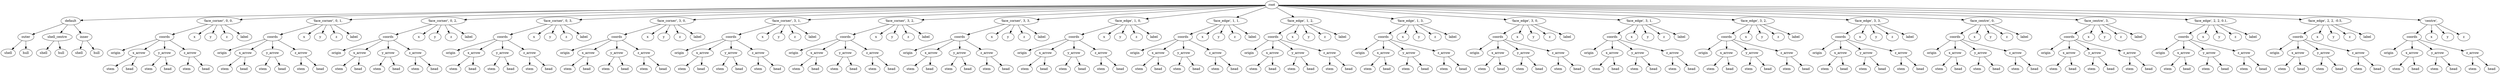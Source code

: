 digraph default {
    root_692 [label="root"];
    default_693 [label="default"];
    outer_694 [label="outer"];
    shell_695 [label="shell"];
    hull_696 [label="hull"];
    shell_centre_697 [label="shell_centre"];
    shell_698 [label="shell"];
    hull_699 [label="hull"];
    inner_700 [label="inner"];
    shell_701 [label="shell"];
    hull_702 [label="hull"];
    703 [label="'face_corner',\ 0,\ 0,\ "];
    coords_704 [label="coords"];
    origin_705 [label="origin"];
    x_arrow_706 [label="x_arrow"];
    stem_707 [label="stem"];
    head_708 [label="head"];
    y_arrow_709 [label="y_arrow"];
    stem_710 [label="stem"];
    head_711 [label="head"];
    z_arrow_712 [label="z_arrow"];
    stem_713 [label="stem"];
    head_714 [label="head"];
    x_715 [label="x"];
    y_716 [label="y"];
    z_717 [label="z"];
    label_718 [label="label"];
    719 [label="'face_corner',\ 0,\ 1,\ "];
    coords_720 [label="coords"];
    origin_721 [label="origin"];
    x_arrow_722 [label="x_arrow"];
    stem_723 [label="stem"];
    head_724 [label="head"];
    y_arrow_725 [label="y_arrow"];
    stem_726 [label="stem"];
    head_727 [label="head"];
    z_arrow_728 [label="z_arrow"];
    stem_729 [label="stem"];
    head_730 [label="head"];
    x_731 [label="x"];
    y_732 [label="y"];
    z_733 [label="z"];
    label_734 [label="label"];
    735 [label="'face_corner',\ 0,\ 2,\ "];
    coords_736 [label="coords"];
    origin_737 [label="origin"];
    x_arrow_738 [label="x_arrow"];
    stem_739 [label="stem"];
    head_740 [label="head"];
    y_arrow_741 [label="y_arrow"];
    stem_742 [label="stem"];
    head_743 [label="head"];
    z_arrow_744 [label="z_arrow"];
    stem_745 [label="stem"];
    head_746 [label="head"];
    x_747 [label="x"];
    y_748 [label="y"];
    z_749 [label="z"];
    label_750 [label="label"];
    751 [label="'face_corner',\ 0,\ 3,\ "];
    coords_752 [label="coords"];
    origin_753 [label="origin"];
    x_arrow_754 [label="x_arrow"];
    stem_755 [label="stem"];
    head_756 [label="head"];
    y_arrow_757 [label="y_arrow"];
    stem_758 [label="stem"];
    head_759 [label="head"];
    z_arrow_760 [label="z_arrow"];
    stem_761 [label="stem"];
    head_762 [label="head"];
    x_763 [label="x"];
    y_764 [label="y"];
    z_765 [label="z"];
    label_766 [label="label"];
    767 [label="'face_corner',\ 3,\ 0,\ "];
    coords_768 [label="coords"];
    origin_769 [label="origin"];
    x_arrow_770 [label="x_arrow"];
    stem_771 [label="stem"];
    head_772 [label="head"];
    y_arrow_773 [label="y_arrow"];
    stem_774 [label="stem"];
    head_775 [label="head"];
    z_arrow_776 [label="z_arrow"];
    stem_777 [label="stem"];
    head_778 [label="head"];
    x_779 [label="x"];
    y_780 [label="y"];
    z_781 [label="z"];
    label_782 [label="label"];
    783 [label="'face_corner',\ 3,\ 1,\ "];
    coords_784 [label="coords"];
    origin_785 [label="origin"];
    x_arrow_786 [label="x_arrow"];
    stem_787 [label="stem"];
    head_788 [label="head"];
    y_arrow_789 [label="y_arrow"];
    stem_790 [label="stem"];
    head_791 [label="head"];
    z_arrow_792 [label="z_arrow"];
    stem_793 [label="stem"];
    head_794 [label="head"];
    x_795 [label="x"];
    y_796 [label="y"];
    z_797 [label="z"];
    label_798 [label="label"];
    799 [label="'face_corner',\ 3,\ 2,\ "];
    coords_800 [label="coords"];
    origin_801 [label="origin"];
    x_arrow_802 [label="x_arrow"];
    stem_803 [label="stem"];
    head_804 [label="head"];
    y_arrow_805 [label="y_arrow"];
    stem_806 [label="stem"];
    head_807 [label="head"];
    z_arrow_808 [label="z_arrow"];
    stem_809 [label="stem"];
    head_810 [label="head"];
    x_811 [label="x"];
    y_812 [label="y"];
    z_813 [label="z"];
    label_814 [label="label"];
    815 [label="'face_corner',\ 3,\ 3,\ "];
    coords_816 [label="coords"];
    origin_817 [label="origin"];
    x_arrow_818 [label="x_arrow"];
    stem_819 [label="stem"];
    head_820 [label="head"];
    y_arrow_821 [label="y_arrow"];
    stem_822 [label="stem"];
    head_823 [label="head"];
    z_arrow_824 [label="z_arrow"];
    stem_825 [label="stem"];
    head_826 [label="head"];
    x_827 [label="x"];
    y_828 [label="y"];
    z_829 [label="z"];
    label_830 [label="label"];
    831 [label="'face_edge',\ 1,\ 0,\ "];
    coords_832 [label="coords"];
    origin_833 [label="origin"];
    x_arrow_834 [label="x_arrow"];
    stem_835 [label="stem"];
    head_836 [label="head"];
    y_arrow_837 [label="y_arrow"];
    stem_838 [label="stem"];
    head_839 [label="head"];
    z_arrow_840 [label="z_arrow"];
    stem_841 [label="stem"];
    head_842 [label="head"];
    x_843 [label="x"];
    y_844 [label="y"];
    z_845 [label="z"];
    label_846 [label="label"];
    847 [label="'face_edge',\ 1,\ 1,\ "];
    coords_848 [label="coords"];
    origin_849 [label="origin"];
    x_arrow_850 [label="x_arrow"];
    stem_851 [label="stem"];
    head_852 [label="head"];
    y_arrow_853 [label="y_arrow"];
    stem_854 [label="stem"];
    head_855 [label="head"];
    z_arrow_856 [label="z_arrow"];
    stem_857 [label="stem"];
    head_858 [label="head"];
    x_859 [label="x"];
    y_860 [label="y"];
    z_861 [label="z"];
    label_862 [label="label"];
    863 [label="'face_edge',\ 1,\ 2,\ "];
    coords_864 [label="coords"];
    origin_865 [label="origin"];
    x_arrow_866 [label="x_arrow"];
    stem_867 [label="stem"];
    head_868 [label="head"];
    y_arrow_869 [label="y_arrow"];
    stem_870 [label="stem"];
    head_871 [label="head"];
    z_arrow_872 [label="z_arrow"];
    stem_873 [label="stem"];
    head_874 [label="head"];
    x_875 [label="x"];
    y_876 [label="y"];
    z_877 [label="z"];
    label_878 [label="label"];
    879 [label="'face_edge',\ 1,\ 3,\ "];
    coords_880 [label="coords"];
    origin_881 [label="origin"];
    x_arrow_882 [label="x_arrow"];
    stem_883 [label="stem"];
    head_884 [label="head"];
    y_arrow_885 [label="y_arrow"];
    stem_886 [label="stem"];
    head_887 [label="head"];
    z_arrow_888 [label="z_arrow"];
    stem_889 [label="stem"];
    head_890 [label="head"];
    x_891 [label="x"];
    y_892 [label="y"];
    z_893 [label="z"];
    label_894 [label="label"];
    895 [label="'face_edge',\ 3,\ 0,\ "];
    coords_896 [label="coords"];
    origin_897 [label="origin"];
    x_arrow_898 [label="x_arrow"];
    stem_899 [label="stem"];
    head_900 [label="head"];
    y_arrow_901 [label="y_arrow"];
    stem_902 [label="stem"];
    head_903 [label="head"];
    z_arrow_904 [label="z_arrow"];
    stem_905 [label="stem"];
    head_906 [label="head"];
    x_907 [label="x"];
    y_908 [label="y"];
    z_909 [label="z"];
    label_910 [label="label"];
    911 [label="'face_edge',\ 3,\ 1,\ "];
    coords_912 [label="coords"];
    origin_913 [label="origin"];
    x_arrow_914 [label="x_arrow"];
    stem_915 [label="stem"];
    head_916 [label="head"];
    y_arrow_917 [label="y_arrow"];
    stem_918 [label="stem"];
    head_919 [label="head"];
    z_arrow_920 [label="z_arrow"];
    stem_921 [label="stem"];
    head_922 [label="head"];
    x_923 [label="x"];
    y_924 [label="y"];
    z_925 [label="z"];
    label_926 [label="label"];
    927 [label="'face_edge',\ 3,\ 2,\ "];
    coords_928 [label="coords"];
    origin_929 [label="origin"];
    x_arrow_930 [label="x_arrow"];
    stem_931 [label="stem"];
    head_932 [label="head"];
    y_arrow_933 [label="y_arrow"];
    stem_934 [label="stem"];
    head_935 [label="head"];
    z_arrow_936 [label="z_arrow"];
    stem_937 [label="stem"];
    head_938 [label="head"];
    x_939 [label="x"];
    y_940 [label="y"];
    z_941 [label="z"];
    label_942 [label="label"];
    943 [label="'face_edge',\ 3,\ 3,\ "];
    coords_944 [label="coords"];
    origin_945 [label="origin"];
    x_arrow_946 [label="x_arrow"];
    stem_947 [label="stem"];
    head_948 [label="head"];
    y_arrow_949 [label="y_arrow"];
    stem_950 [label="stem"];
    head_951 [label="head"];
    z_arrow_952 [label="z_arrow"];
    stem_953 [label="stem"];
    head_954 [label="head"];
    x_955 [label="x"];
    y_956 [label="y"];
    z_957 [label="z"];
    label_958 [label="label"];
    959 [label="'face_centre',\ 0,\ "];
    coords_960 [label="coords"];
    origin_961 [label="origin"];
    x_arrow_962 [label="x_arrow"];
    stem_963 [label="stem"];
    head_964 [label="head"];
    y_arrow_965 [label="y_arrow"];
    stem_966 [label="stem"];
    head_967 [label="head"];
    z_arrow_968 [label="z_arrow"];
    stem_969 [label="stem"];
    head_970 [label="head"];
    x_971 [label="x"];
    y_972 [label="y"];
    z_973 [label="z"];
    label_974 [label="label"];
    975 [label="'face_centre',\ 3,\ "];
    coords_976 [label="coords"];
    origin_977 [label="origin"];
    x_arrow_978 [label="x_arrow"];
    stem_979 [label="stem"];
    head_980 [label="head"];
    y_arrow_981 [label="y_arrow"];
    stem_982 [label="stem"];
    head_983 [label="head"];
    z_arrow_984 [label="z_arrow"];
    stem_985 [label="stem"];
    head_986 [label="head"];
    x_987 [label="x"];
    y_988 [label="y"];
    z_989 [label="z"];
    label_990 [label="label"];
    991 [label="'face_edge',\ 2,\ 2,\ 0\.1,\ "];
    coords_992 [label="coords"];
    origin_993 [label="origin"];
    x_arrow_994 [label="x_arrow"];
    stem_995 [label="stem"];
    head_996 [label="head"];
    y_arrow_997 [label="y_arrow"];
    stem_998 [label="stem"];
    head_999 [label="head"];
    z_arrow_1000 [label="z_arrow"];
    stem_1001 [label="stem"];
    head_1002 [label="head"];
    x_1003 [label="x"];
    y_1004 [label="y"];
    z_1005 [label="z"];
    label_1006 [label="label"];
    1007 [label="'face_edge',\ 2,\ 2,\ \-0\.5,\ "];
    coords_1008 [label="coords"];
    origin_1009 [label="origin"];
    x_arrow_1010 [label="x_arrow"];
    stem_1011 [label="stem"];
    head_1012 [label="head"];
    y_arrow_1013 [label="y_arrow"];
    stem_1014 [label="stem"];
    head_1015 [label="head"];
    z_arrow_1016 [label="z_arrow"];
    stem_1017 [label="stem"];
    head_1018 [label="head"];
    x_1019 [label="x"];
    y_1020 [label="y"];
    z_1021 [label="z"];
    label_1022 [label="label"];
    1023 [label="'centre',\ "];
    coords_1024 [label="coords"];
    origin_1025 [label="origin"];
    x_arrow_1026 [label="x_arrow"];
    stem_1027 [label="stem"];
    head_1028 [label="head"];
    y_arrow_1029 [label="y_arrow"];
    stem_1030 [label="stem"];
    head_1031 [label="head"];
    z_arrow_1032 [label="z_arrow"];
    stem_1033 [label="stem"];
    head_1034 [label="head"];
    x_1035 [label="x"];
    y_1036 [label="y"];
    z_1037 [label="z"];
    root_692 -> default_693;
    default_693 -> outer_694;
    outer_694 -> shell_695;
    outer_694 -> hull_696;
    default_693 -> shell_centre_697;
    shell_centre_697 -> shell_698;
    shell_centre_697 -> hull_699;
    default_693 -> inner_700;
    inner_700 -> shell_701;
    inner_700 -> hull_702;
    root_692 -> 703;
    703 -> coords_704;
    coords_704 -> origin_705;
    coords_704 -> x_arrow_706;
    x_arrow_706 -> stem_707;
    x_arrow_706 -> head_708;
    coords_704 -> y_arrow_709;
    y_arrow_709 -> stem_710;
    y_arrow_709 -> head_711;
    coords_704 -> z_arrow_712;
    z_arrow_712 -> stem_713;
    z_arrow_712 -> head_714;
    703 -> x_715;
    703 -> y_716;
    703 -> z_717;
    703 -> label_718;
    root_692 -> 719;
    719 -> coords_720;
    coords_720 -> origin_721;
    coords_720 -> x_arrow_722;
    x_arrow_722 -> stem_723;
    x_arrow_722 -> head_724;
    coords_720 -> y_arrow_725;
    y_arrow_725 -> stem_726;
    y_arrow_725 -> head_727;
    coords_720 -> z_arrow_728;
    z_arrow_728 -> stem_729;
    z_arrow_728 -> head_730;
    719 -> x_731;
    719 -> y_732;
    719 -> z_733;
    719 -> label_734;
    root_692 -> 735;
    735 -> coords_736;
    coords_736 -> origin_737;
    coords_736 -> x_arrow_738;
    x_arrow_738 -> stem_739;
    x_arrow_738 -> head_740;
    coords_736 -> y_arrow_741;
    y_arrow_741 -> stem_742;
    y_arrow_741 -> head_743;
    coords_736 -> z_arrow_744;
    z_arrow_744 -> stem_745;
    z_arrow_744 -> head_746;
    735 -> x_747;
    735 -> y_748;
    735 -> z_749;
    735 -> label_750;
    root_692 -> 751;
    751 -> coords_752;
    coords_752 -> origin_753;
    coords_752 -> x_arrow_754;
    x_arrow_754 -> stem_755;
    x_arrow_754 -> head_756;
    coords_752 -> y_arrow_757;
    y_arrow_757 -> stem_758;
    y_arrow_757 -> head_759;
    coords_752 -> z_arrow_760;
    z_arrow_760 -> stem_761;
    z_arrow_760 -> head_762;
    751 -> x_763;
    751 -> y_764;
    751 -> z_765;
    751 -> label_766;
    root_692 -> 767;
    767 -> coords_768;
    coords_768 -> origin_769;
    coords_768 -> x_arrow_770;
    x_arrow_770 -> stem_771;
    x_arrow_770 -> head_772;
    coords_768 -> y_arrow_773;
    y_arrow_773 -> stem_774;
    y_arrow_773 -> head_775;
    coords_768 -> z_arrow_776;
    z_arrow_776 -> stem_777;
    z_arrow_776 -> head_778;
    767 -> x_779;
    767 -> y_780;
    767 -> z_781;
    767 -> label_782;
    root_692 -> 783;
    783 -> coords_784;
    coords_784 -> origin_785;
    coords_784 -> x_arrow_786;
    x_arrow_786 -> stem_787;
    x_arrow_786 -> head_788;
    coords_784 -> y_arrow_789;
    y_arrow_789 -> stem_790;
    y_arrow_789 -> head_791;
    coords_784 -> z_arrow_792;
    z_arrow_792 -> stem_793;
    z_arrow_792 -> head_794;
    783 -> x_795;
    783 -> y_796;
    783 -> z_797;
    783 -> label_798;
    root_692 -> 799;
    799 -> coords_800;
    coords_800 -> origin_801;
    coords_800 -> x_arrow_802;
    x_arrow_802 -> stem_803;
    x_arrow_802 -> head_804;
    coords_800 -> y_arrow_805;
    y_arrow_805 -> stem_806;
    y_arrow_805 -> head_807;
    coords_800 -> z_arrow_808;
    z_arrow_808 -> stem_809;
    z_arrow_808 -> head_810;
    799 -> x_811;
    799 -> y_812;
    799 -> z_813;
    799 -> label_814;
    root_692 -> 815;
    815 -> coords_816;
    coords_816 -> origin_817;
    coords_816 -> x_arrow_818;
    x_arrow_818 -> stem_819;
    x_arrow_818 -> head_820;
    coords_816 -> y_arrow_821;
    y_arrow_821 -> stem_822;
    y_arrow_821 -> head_823;
    coords_816 -> z_arrow_824;
    z_arrow_824 -> stem_825;
    z_arrow_824 -> head_826;
    815 -> x_827;
    815 -> y_828;
    815 -> z_829;
    815 -> label_830;
    root_692 -> 831;
    831 -> coords_832;
    coords_832 -> origin_833;
    coords_832 -> x_arrow_834;
    x_arrow_834 -> stem_835;
    x_arrow_834 -> head_836;
    coords_832 -> y_arrow_837;
    y_arrow_837 -> stem_838;
    y_arrow_837 -> head_839;
    coords_832 -> z_arrow_840;
    z_arrow_840 -> stem_841;
    z_arrow_840 -> head_842;
    831 -> x_843;
    831 -> y_844;
    831 -> z_845;
    831 -> label_846;
    root_692 -> 847;
    847 -> coords_848;
    coords_848 -> origin_849;
    coords_848 -> x_arrow_850;
    x_arrow_850 -> stem_851;
    x_arrow_850 -> head_852;
    coords_848 -> y_arrow_853;
    y_arrow_853 -> stem_854;
    y_arrow_853 -> head_855;
    coords_848 -> z_arrow_856;
    z_arrow_856 -> stem_857;
    z_arrow_856 -> head_858;
    847 -> x_859;
    847 -> y_860;
    847 -> z_861;
    847 -> label_862;
    root_692 -> 863;
    863 -> coords_864;
    coords_864 -> origin_865;
    coords_864 -> x_arrow_866;
    x_arrow_866 -> stem_867;
    x_arrow_866 -> head_868;
    coords_864 -> y_arrow_869;
    y_arrow_869 -> stem_870;
    y_arrow_869 -> head_871;
    coords_864 -> z_arrow_872;
    z_arrow_872 -> stem_873;
    z_arrow_872 -> head_874;
    863 -> x_875;
    863 -> y_876;
    863 -> z_877;
    863 -> label_878;
    root_692 -> 879;
    879 -> coords_880;
    coords_880 -> origin_881;
    coords_880 -> x_arrow_882;
    x_arrow_882 -> stem_883;
    x_arrow_882 -> head_884;
    coords_880 -> y_arrow_885;
    y_arrow_885 -> stem_886;
    y_arrow_885 -> head_887;
    coords_880 -> z_arrow_888;
    z_arrow_888 -> stem_889;
    z_arrow_888 -> head_890;
    879 -> x_891;
    879 -> y_892;
    879 -> z_893;
    879 -> label_894;
    root_692 -> 895;
    895 -> coords_896;
    coords_896 -> origin_897;
    coords_896 -> x_arrow_898;
    x_arrow_898 -> stem_899;
    x_arrow_898 -> head_900;
    coords_896 -> y_arrow_901;
    y_arrow_901 -> stem_902;
    y_arrow_901 -> head_903;
    coords_896 -> z_arrow_904;
    z_arrow_904 -> stem_905;
    z_arrow_904 -> head_906;
    895 -> x_907;
    895 -> y_908;
    895 -> z_909;
    895 -> label_910;
    root_692 -> 911;
    911 -> coords_912;
    coords_912 -> origin_913;
    coords_912 -> x_arrow_914;
    x_arrow_914 -> stem_915;
    x_arrow_914 -> head_916;
    coords_912 -> y_arrow_917;
    y_arrow_917 -> stem_918;
    y_arrow_917 -> head_919;
    coords_912 -> z_arrow_920;
    z_arrow_920 -> stem_921;
    z_arrow_920 -> head_922;
    911 -> x_923;
    911 -> y_924;
    911 -> z_925;
    911 -> label_926;
    root_692 -> 927;
    927 -> coords_928;
    coords_928 -> origin_929;
    coords_928 -> x_arrow_930;
    x_arrow_930 -> stem_931;
    x_arrow_930 -> head_932;
    coords_928 -> y_arrow_933;
    y_arrow_933 -> stem_934;
    y_arrow_933 -> head_935;
    coords_928 -> z_arrow_936;
    z_arrow_936 -> stem_937;
    z_arrow_936 -> head_938;
    927 -> x_939;
    927 -> y_940;
    927 -> z_941;
    927 -> label_942;
    root_692 -> 943;
    943 -> coords_944;
    coords_944 -> origin_945;
    coords_944 -> x_arrow_946;
    x_arrow_946 -> stem_947;
    x_arrow_946 -> head_948;
    coords_944 -> y_arrow_949;
    y_arrow_949 -> stem_950;
    y_arrow_949 -> head_951;
    coords_944 -> z_arrow_952;
    z_arrow_952 -> stem_953;
    z_arrow_952 -> head_954;
    943 -> x_955;
    943 -> y_956;
    943 -> z_957;
    943 -> label_958;
    root_692 -> 959;
    959 -> coords_960;
    coords_960 -> origin_961;
    coords_960 -> x_arrow_962;
    x_arrow_962 -> stem_963;
    x_arrow_962 -> head_964;
    coords_960 -> y_arrow_965;
    y_arrow_965 -> stem_966;
    y_arrow_965 -> head_967;
    coords_960 -> z_arrow_968;
    z_arrow_968 -> stem_969;
    z_arrow_968 -> head_970;
    959 -> x_971;
    959 -> y_972;
    959 -> z_973;
    959 -> label_974;
    root_692 -> 975;
    975 -> coords_976;
    coords_976 -> origin_977;
    coords_976 -> x_arrow_978;
    x_arrow_978 -> stem_979;
    x_arrow_978 -> head_980;
    coords_976 -> y_arrow_981;
    y_arrow_981 -> stem_982;
    y_arrow_981 -> head_983;
    coords_976 -> z_arrow_984;
    z_arrow_984 -> stem_985;
    z_arrow_984 -> head_986;
    975 -> x_987;
    975 -> y_988;
    975 -> z_989;
    975 -> label_990;
    root_692 -> 991;
    991 -> coords_992;
    coords_992 -> origin_993;
    coords_992 -> x_arrow_994;
    x_arrow_994 -> stem_995;
    x_arrow_994 -> head_996;
    coords_992 -> y_arrow_997;
    y_arrow_997 -> stem_998;
    y_arrow_997 -> head_999;
    coords_992 -> z_arrow_1000;
    z_arrow_1000 -> stem_1001;
    z_arrow_1000 -> head_1002;
    991 -> x_1003;
    991 -> y_1004;
    991 -> z_1005;
    991 -> label_1006;
    root_692 -> 1007;
    1007 -> coords_1008;
    coords_1008 -> origin_1009;
    coords_1008 -> x_arrow_1010;
    x_arrow_1010 -> stem_1011;
    x_arrow_1010 -> head_1012;
    coords_1008 -> y_arrow_1013;
    y_arrow_1013 -> stem_1014;
    y_arrow_1013 -> head_1015;
    coords_1008 -> z_arrow_1016;
    z_arrow_1016 -> stem_1017;
    z_arrow_1016 -> head_1018;
    1007 -> x_1019;
    1007 -> y_1020;
    1007 -> z_1021;
    1007 -> label_1022;
    root_692 -> 1023;
    1023 -> coords_1024;
    coords_1024 -> origin_1025;
    coords_1024 -> x_arrow_1026;
    x_arrow_1026 -> stem_1027;
    x_arrow_1026 -> head_1028;
    coords_1024 -> y_arrow_1029;
    y_arrow_1029 -> stem_1030;
    y_arrow_1029 -> head_1031;
    coords_1024 -> z_arrow_1032;
    z_arrow_1032 -> stem_1033;
    z_arrow_1032 -> head_1034;
    1023 -> x_1035;
    1023 -> y_1036;
    1023 -> z_1037;
}

